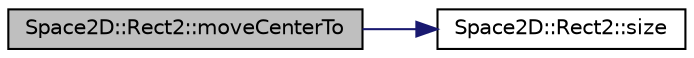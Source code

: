 digraph "Space2D::Rect2::moveCenterTo"
{
 // INTERACTIVE_SVG=YES
 // LATEX_PDF_SIZE
  edge [fontname="Helvetica",fontsize="10",labelfontname="Helvetica",labelfontsize="10"];
  node [fontname="Helvetica",fontsize="10",shape=record];
  rankdir="LR";
  Node1 [label="Space2D::Rect2::moveCenterTo",height=0.2,width=0.4,color="black", fillcolor="grey75", style="filled", fontcolor="black",tooltip=" "];
  Node1 -> Node2 [color="midnightblue",fontsize="10",style="solid",fontname="Helvetica"];
  Node2 [label="Space2D::Rect2::size",height=0.2,width=0.4,color="black", fillcolor="white", style="filled",URL="$class_space2_d_1_1_rect2.html#ae185d06c83f0856464113afcd261e90d",tooltip=" "];
}
